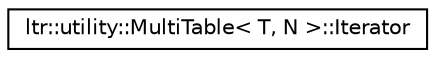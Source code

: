 digraph G
{
  edge [fontname="Helvetica",fontsize="10",labelfontname="Helvetica",labelfontsize="10"];
  node [fontname="Helvetica",fontsize="10",shape=record];
  rankdir="LR";
  Node1 [label="ltr::utility::MultiTable\< T, N \>::Iterator",height=0.2,width=0.4,color="black", fillcolor="white", style="filled",URL="$classltr_1_1utility_1_1_multi_table_1_1_iterator.html"];
}
